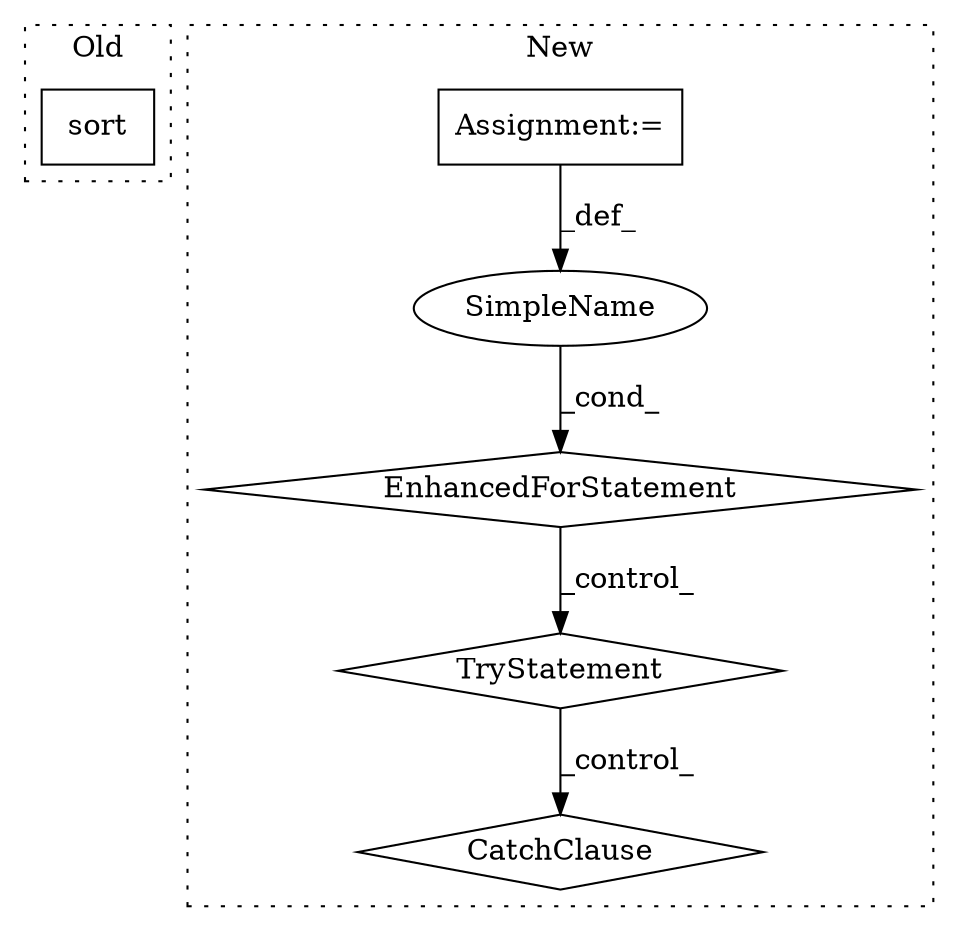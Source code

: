 digraph G {
subgraph cluster0 {
1 [label="sort" a="32" s="22929" l="6" shape="box"];
label = "Old";
style="dotted";
}
subgraph cluster1 {
2 [label="CatchClause" a="12" s="20211,20247" l="13,2" shape="diamond"];
3 [label="TryStatement" a="54" s="20054" l="4" shape="diamond"];
4 [label="SimpleName" a="42" s="20013" l="4" shape="ellipse"];
5 [label="Assignment:=" a="7" s="19952,20044" l="53,2" shape="box"];
6 [label="EnhancedForStatement" a="70" s="19952,20044" l="53,2" shape="diamond"];
label = "New";
style="dotted";
}
3 -> 2 [label="_control_"];
4 -> 6 [label="_cond_"];
5 -> 4 [label="_def_"];
6 -> 3 [label="_control_"];
}